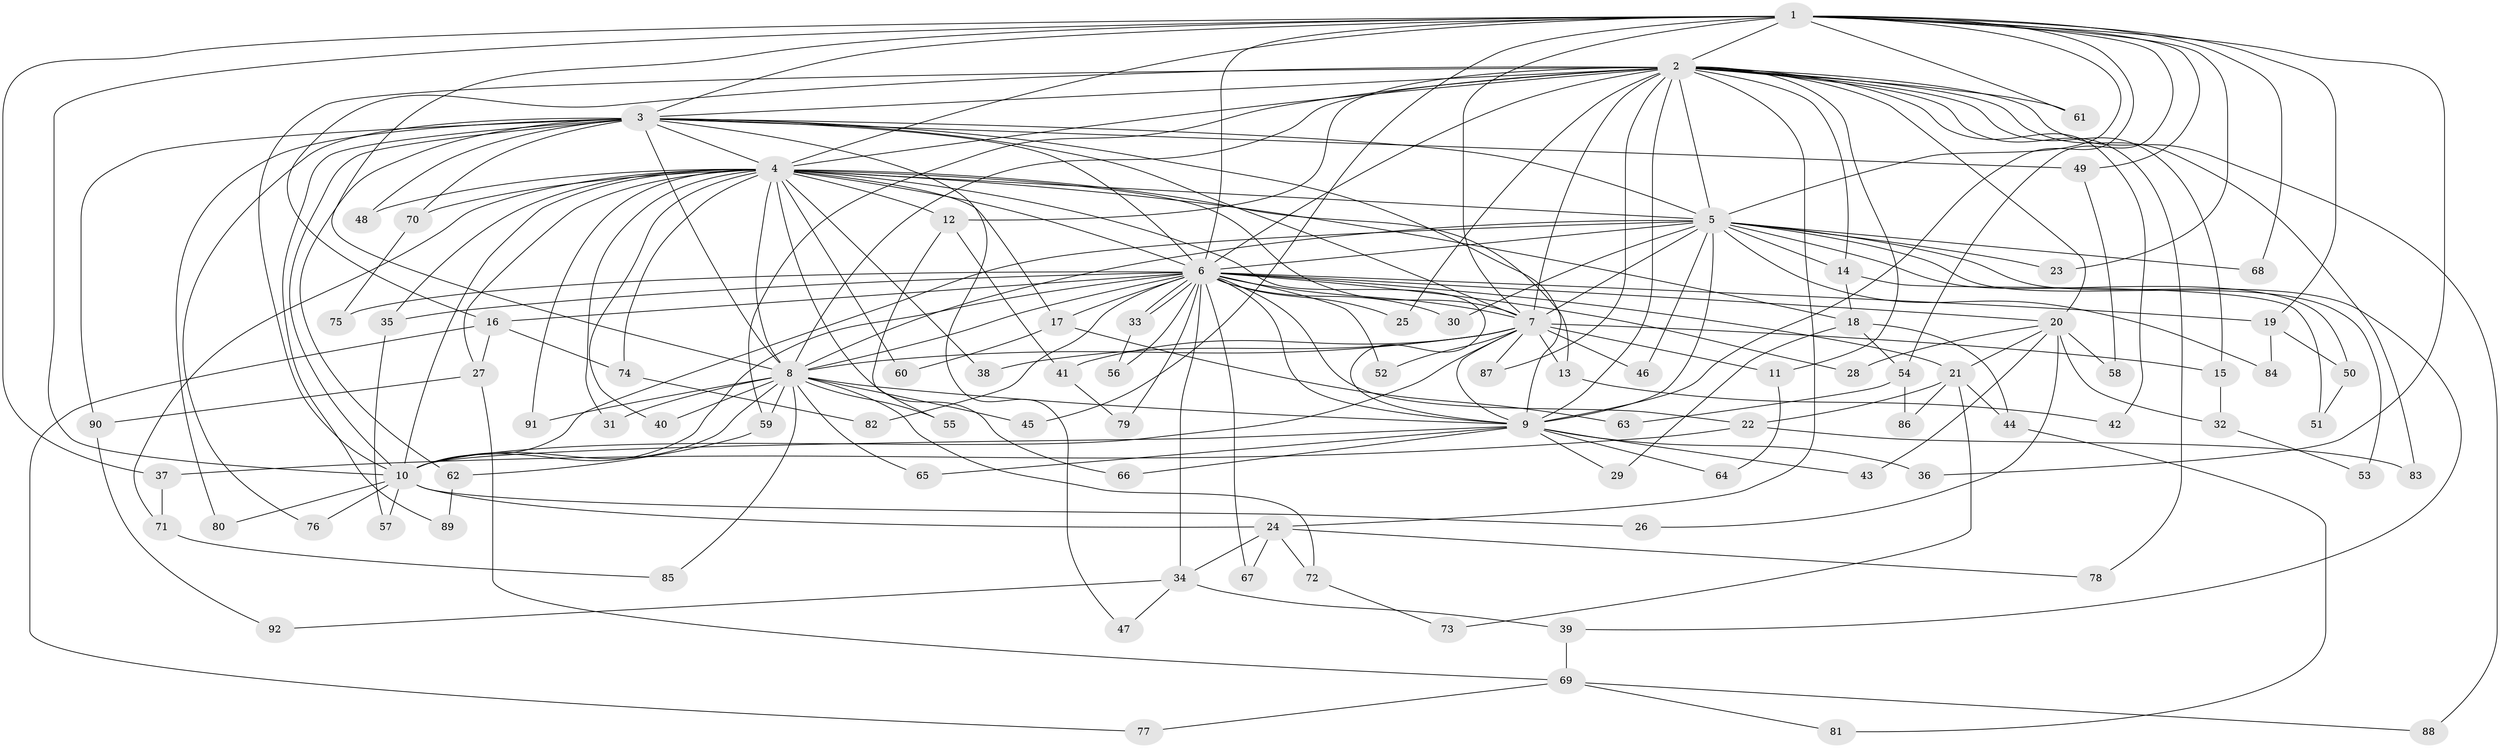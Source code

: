 // Generated by graph-tools (version 1.1) at 2025/35/03/09/25 02:35:08]
// undirected, 92 vertices, 209 edges
graph export_dot {
graph [start="1"]
  node [color=gray90,style=filled];
  1;
  2;
  3;
  4;
  5;
  6;
  7;
  8;
  9;
  10;
  11;
  12;
  13;
  14;
  15;
  16;
  17;
  18;
  19;
  20;
  21;
  22;
  23;
  24;
  25;
  26;
  27;
  28;
  29;
  30;
  31;
  32;
  33;
  34;
  35;
  36;
  37;
  38;
  39;
  40;
  41;
  42;
  43;
  44;
  45;
  46;
  47;
  48;
  49;
  50;
  51;
  52;
  53;
  54;
  55;
  56;
  57;
  58;
  59;
  60;
  61;
  62;
  63;
  64;
  65;
  66;
  67;
  68;
  69;
  70;
  71;
  72;
  73;
  74;
  75;
  76;
  77;
  78;
  79;
  80;
  81;
  82;
  83;
  84;
  85;
  86;
  87;
  88;
  89;
  90;
  91;
  92;
  1 -- 2;
  1 -- 3;
  1 -- 4;
  1 -- 5;
  1 -- 6;
  1 -- 7;
  1 -- 8;
  1 -- 9;
  1 -- 10;
  1 -- 19;
  1 -- 23;
  1 -- 36;
  1 -- 37;
  1 -- 45;
  1 -- 49;
  1 -- 54;
  1 -- 61;
  1 -- 68;
  2 -- 3;
  2 -- 4;
  2 -- 5;
  2 -- 6;
  2 -- 7;
  2 -- 8;
  2 -- 9;
  2 -- 10;
  2 -- 11;
  2 -- 12;
  2 -- 14;
  2 -- 15;
  2 -- 16;
  2 -- 20;
  2 -- 24;
  2 -- 25;
  2 -- 42;
  2 -- 59;
  2 -- 61;
  2 -- 78;
  2 -- 83;
  2 -- 87;
  2 -- 88;
  3 -- 4;
  3 -- 5;
  3 -- 6;
  3 -- 7;
  3 -- 8;
  3 -- 9;
  3 -- 10;
  3 -- 47;
  3 -- 48;
  3 -- 49;
  3 -- 62;
  3 -- 70;
  3 -- 76;
  3 -- 80;
  3 -- 89;
  3 -- 90;
  4 -- 5;
  4 -- 6;
  4 -- 7;
  4 -- 8;
  4 -- 9;
  4 -- 10;
  4 -- 12;
  4 -- 13;
  4 -- 17;
  4 -- 18;
  4 -- 27;
  4 -- 31;
  4 -- 35;
  4 -- 38;
  4 -- 40;
  4 -- 48;
  4 -- 60;
  4 -- 66;
  4 -- 70;
  4 -- 71;
  4 -- 74;
  4 -- 91;
  5 -- 6;
  5 -- 7;
  5 -- 8;
  5 -- 9;
  5 -- 10;
  5 -- 14;
  5 -- 23;
  5 -- 30;
  5 -- 39;
  5 -- 46;
  5 -- 50;
  5 -- 53;
  5 -- 68;
  5 -- 84;
  6 -- 7;
  6 -- 8;
  6 -- 9;
  6 -- 10;
  6 -- 16;
  6 -- 17;
  6 -- 19;
  6 -- 20;
  6 -- 21;
  6 -- 22;
  6 -- 25;
  6 -- 28;
  6 -- 30;
  6 -- 33;
  6 -- 33;
  6 -- 34;
  6 -- 35;
  6 -- 52;
  6 -- 56;
  6 -- 67;
  6 -- 75;
  6 -- 79;
  6 -- 82;
  7 -- 8;
  7 -- 9;
  7 -- 10;
  7 -- 11;
  7 -- 13;
  7 -- 15;
  7 -- 38;
  7 -- 41;
  7 -- 46;
  7 -- 52;
  7 -- 87;
  8 -- 9;
  8 -- 10;
  8 -- 31;
  8 -- 40;
  8 -- 45;
  8 -- 55;
  8 -- 59;
  8 -- 65;
  8 -- 72;
  8 -- 85;
  8 -- 91;
  9 -- 10;
  9 -- 29;
  9 -- 36;
  9 -- 43;
  9 -- 64;
  9 -- 65;
  9 -- 66;
  10 -- 24;
  10 -- 26;
  10 -- 57;
  10 -- 76;
  10 -- 80;
  11 -- 64;
  12 -- 41;
  12 -- 55;
  13 -- 42;
  14 -- 18;
  14 -- 51;
  15 -- 32;
  16 -- 27;
  16 -- 74;
  16 -- 77;
  17 -- 60;
  17 -- 63;
  18 -- 29;
  18 -- 44;
  18 -- 54;
  19 -- 50;
  19 -- 84;
  20 -- 21;
  20 -- 26;
  20 -- 28;
  20 -- 32;
  20 -- 43;
  20 -- 58;
  21 -- 22;
  21 -- 44;
  21 -- 73;
  21 -- 86;
  22 -- 37;
  22 -- 83;
  24 -- 34;
  24 -- 67;
  24 -- 72;
  24 -- 78;
  27 -- 69;
  27 -- 90;
  32 -- 53;
  33 -- 56;
  34 -- 39;
  34 -- 47;
  34 -- 92;
  35 -- 57;
  37 -- 71;
  39 -- 69;
  41 -- 79;
  44 -- 81;
  49 -- 58;
  50 -- 51;
  54 -- 63;
  54 -- 86;
  59 -- 62;
  62 -- 89;
  69 -- 77;
  69 -- 81;
  69 -- 88;
  70 -- 75;
  71 -- 85;
  72 -- 73;
  74 -- 82;
  90 -- 92;
}
